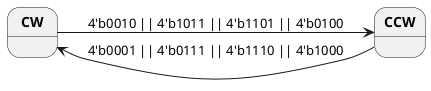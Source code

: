 ' Statemachine.plantuml
' This is a simple state machine to represent
' the rotary encoder.
' author: Taewoo Kim
' date: Jan 28, 2025

@startuml statemachine

left to right direction
state "<b>CW" as cw
state "<b>CCW" as ccw

cw --> ccw : 4'b0010 || 4'b1011 || 4'b1101 || 4'b0100
ccw --> cw : 4'b0001 || 4'b0111 || 4'b1110 || 4'b1000

@enduml